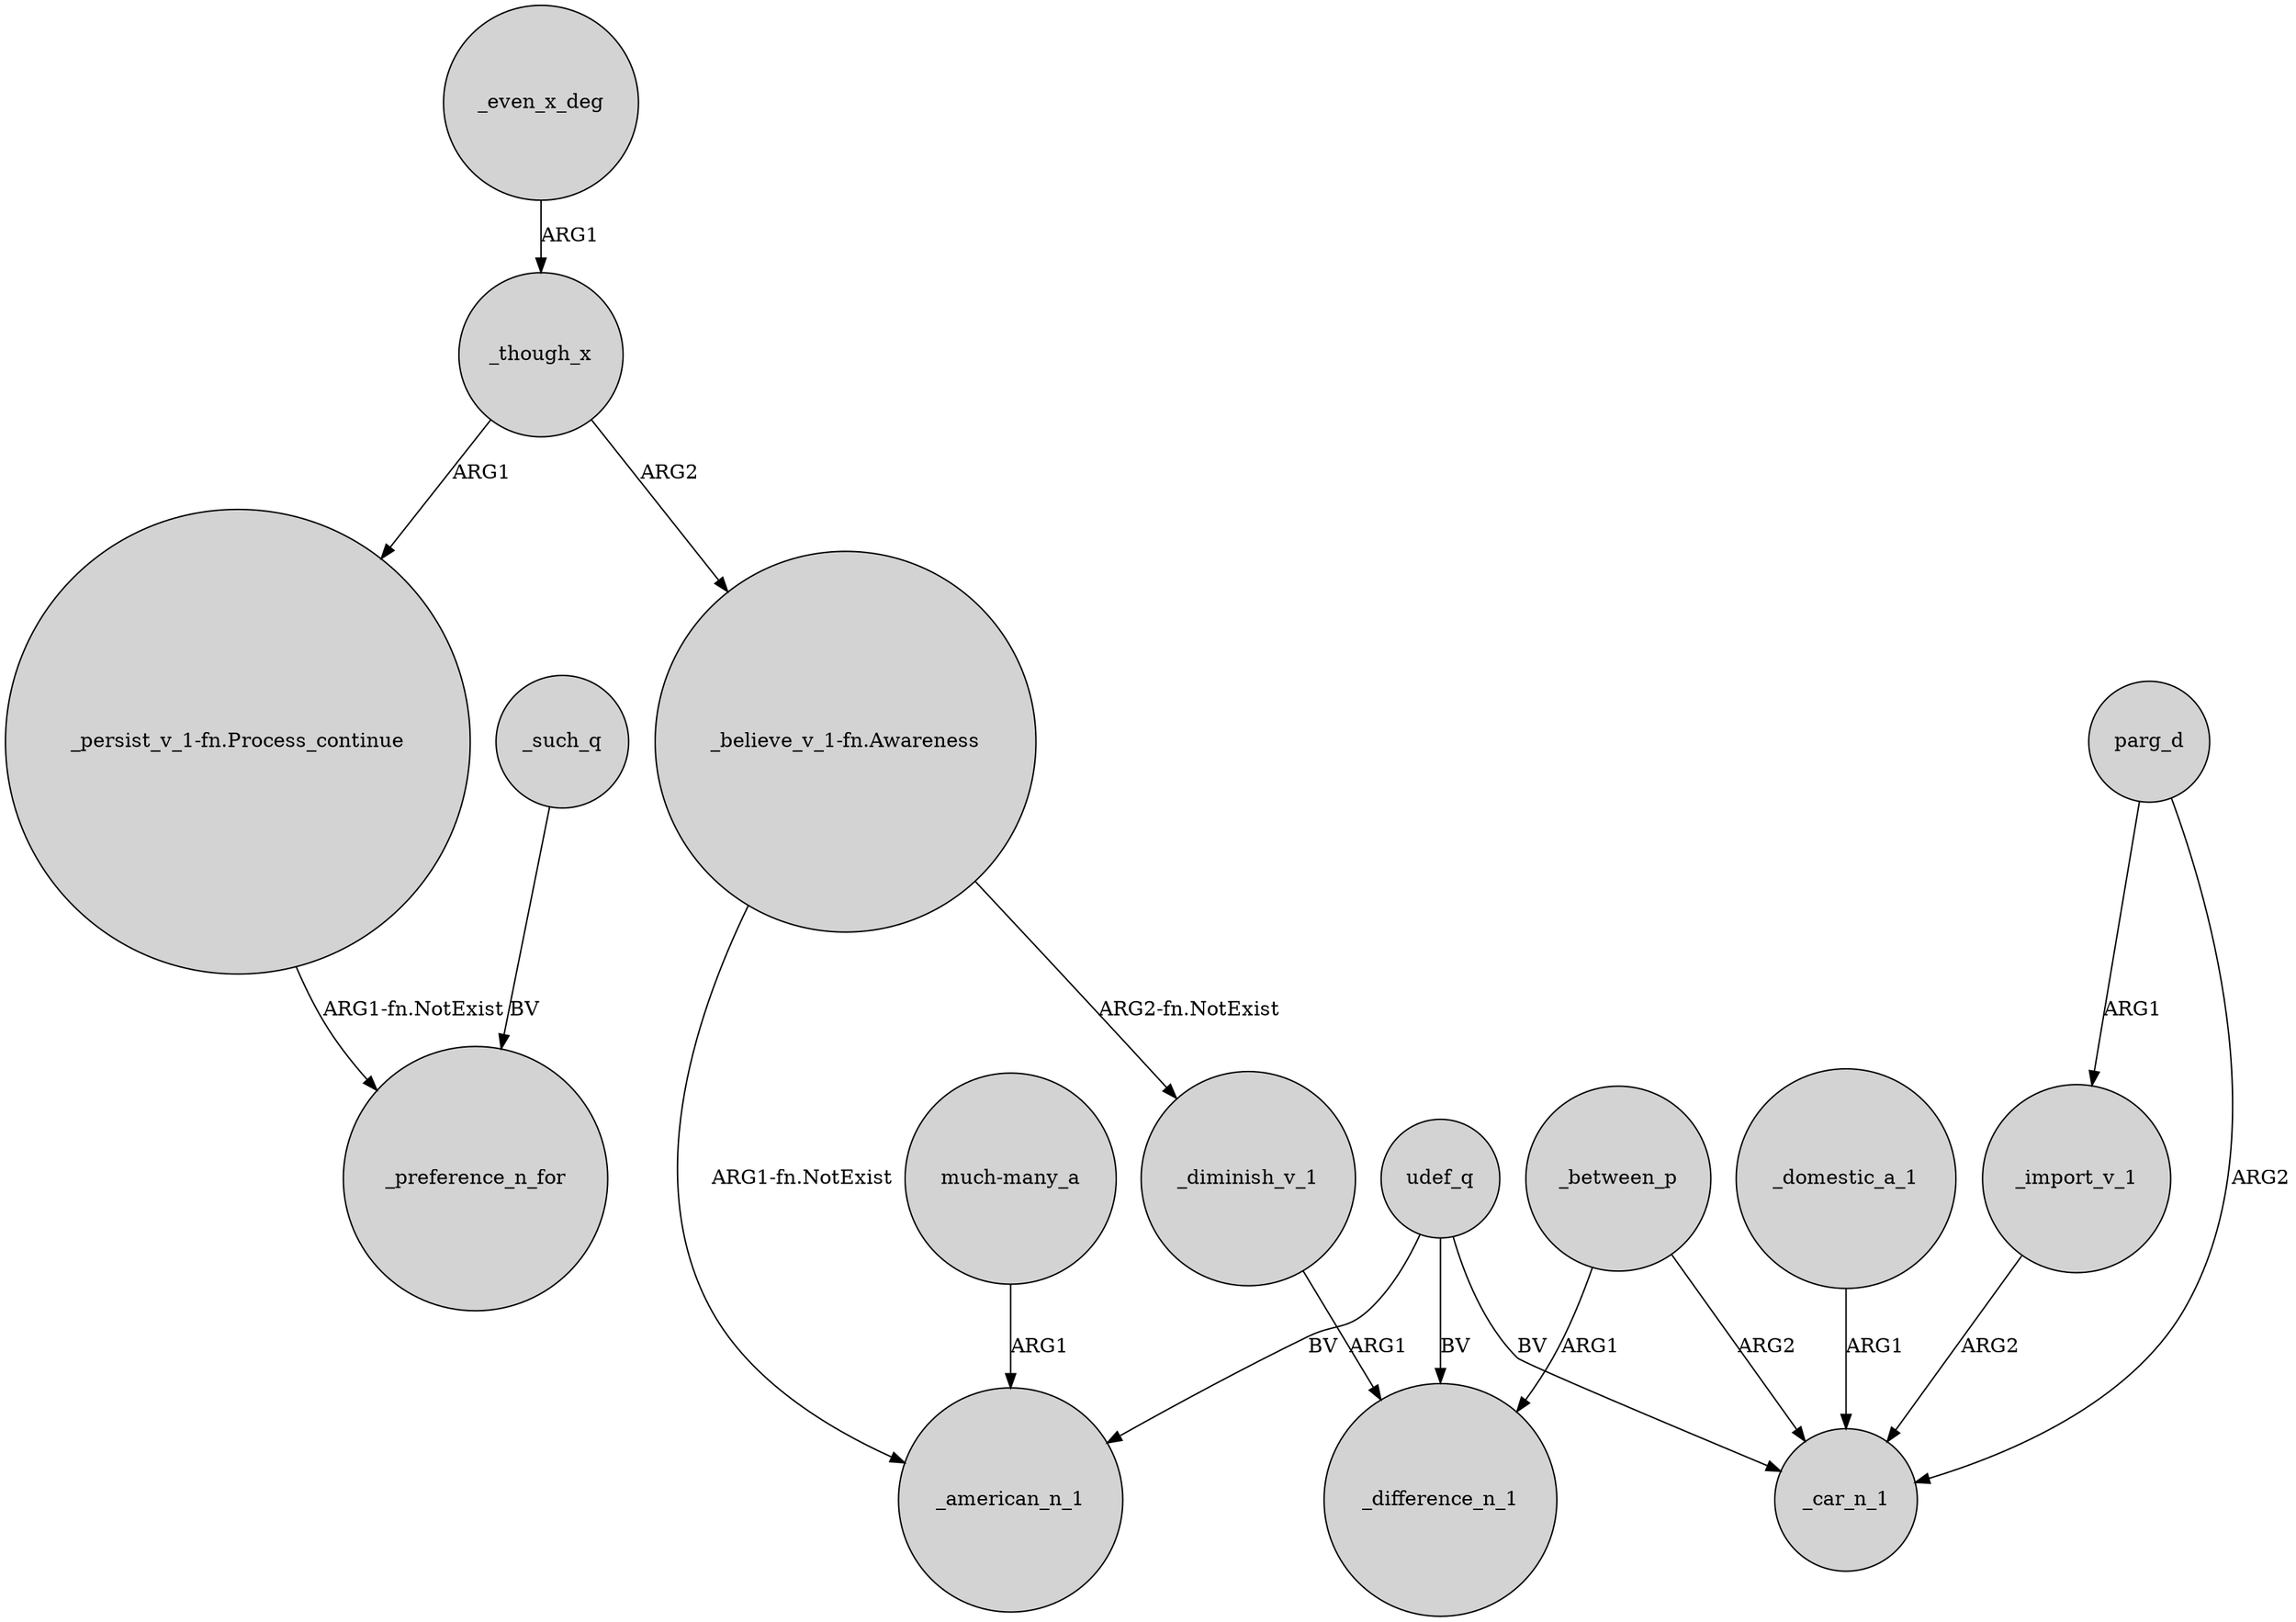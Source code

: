 digraph {
	node [shape=circle style=filled]
	"_persist_v_1-fn.Process_continue" -> _preference_n_for [label="ARG1-fn.NotExist"]
	parg_d -> _import_v_1 [label=ARG1]
	_even_x_deg -> _though_x [label=ARG1]
	_between_p -> _car_n_1 [label=ARG2]
	_though_x -> "_believe_v_1-fn.Awareness" [label=ARG2]
	"much-many_a" -> _american_n_1 [label=ARG1]
	"_believe_v_1-fn.Awareness" -> _diminish_v_1 [label="ARG2-fn.NotExist"]
	udef_q -> _car_n_1 [label=BV]
	_diminish_v_1 -> _difference_n_1 [label=ARG1]
	_between_p -> _difference_n_1 [label=ARG1]
	parg_d -> _car_n_1 [label=ARG2]
	udef_q -> _difference_n_1 [label=BV]
	"_believe_v_1-fn.Awareness" -> _american_n_1 [label="ARG1-fn.NotExist"]
	_import_v_1 -> _car_n_1 [label=ARG2]
	_domestic_a_1 -> _car_n_1 [label=ARG1]
	_such_q -> _preference_n_for [label=BV]
	_though_x -> "_persist_v_1-fn.Process_continue" [label=ARG1]
	udef_q -> _american_n_1 [label=BV]
}
